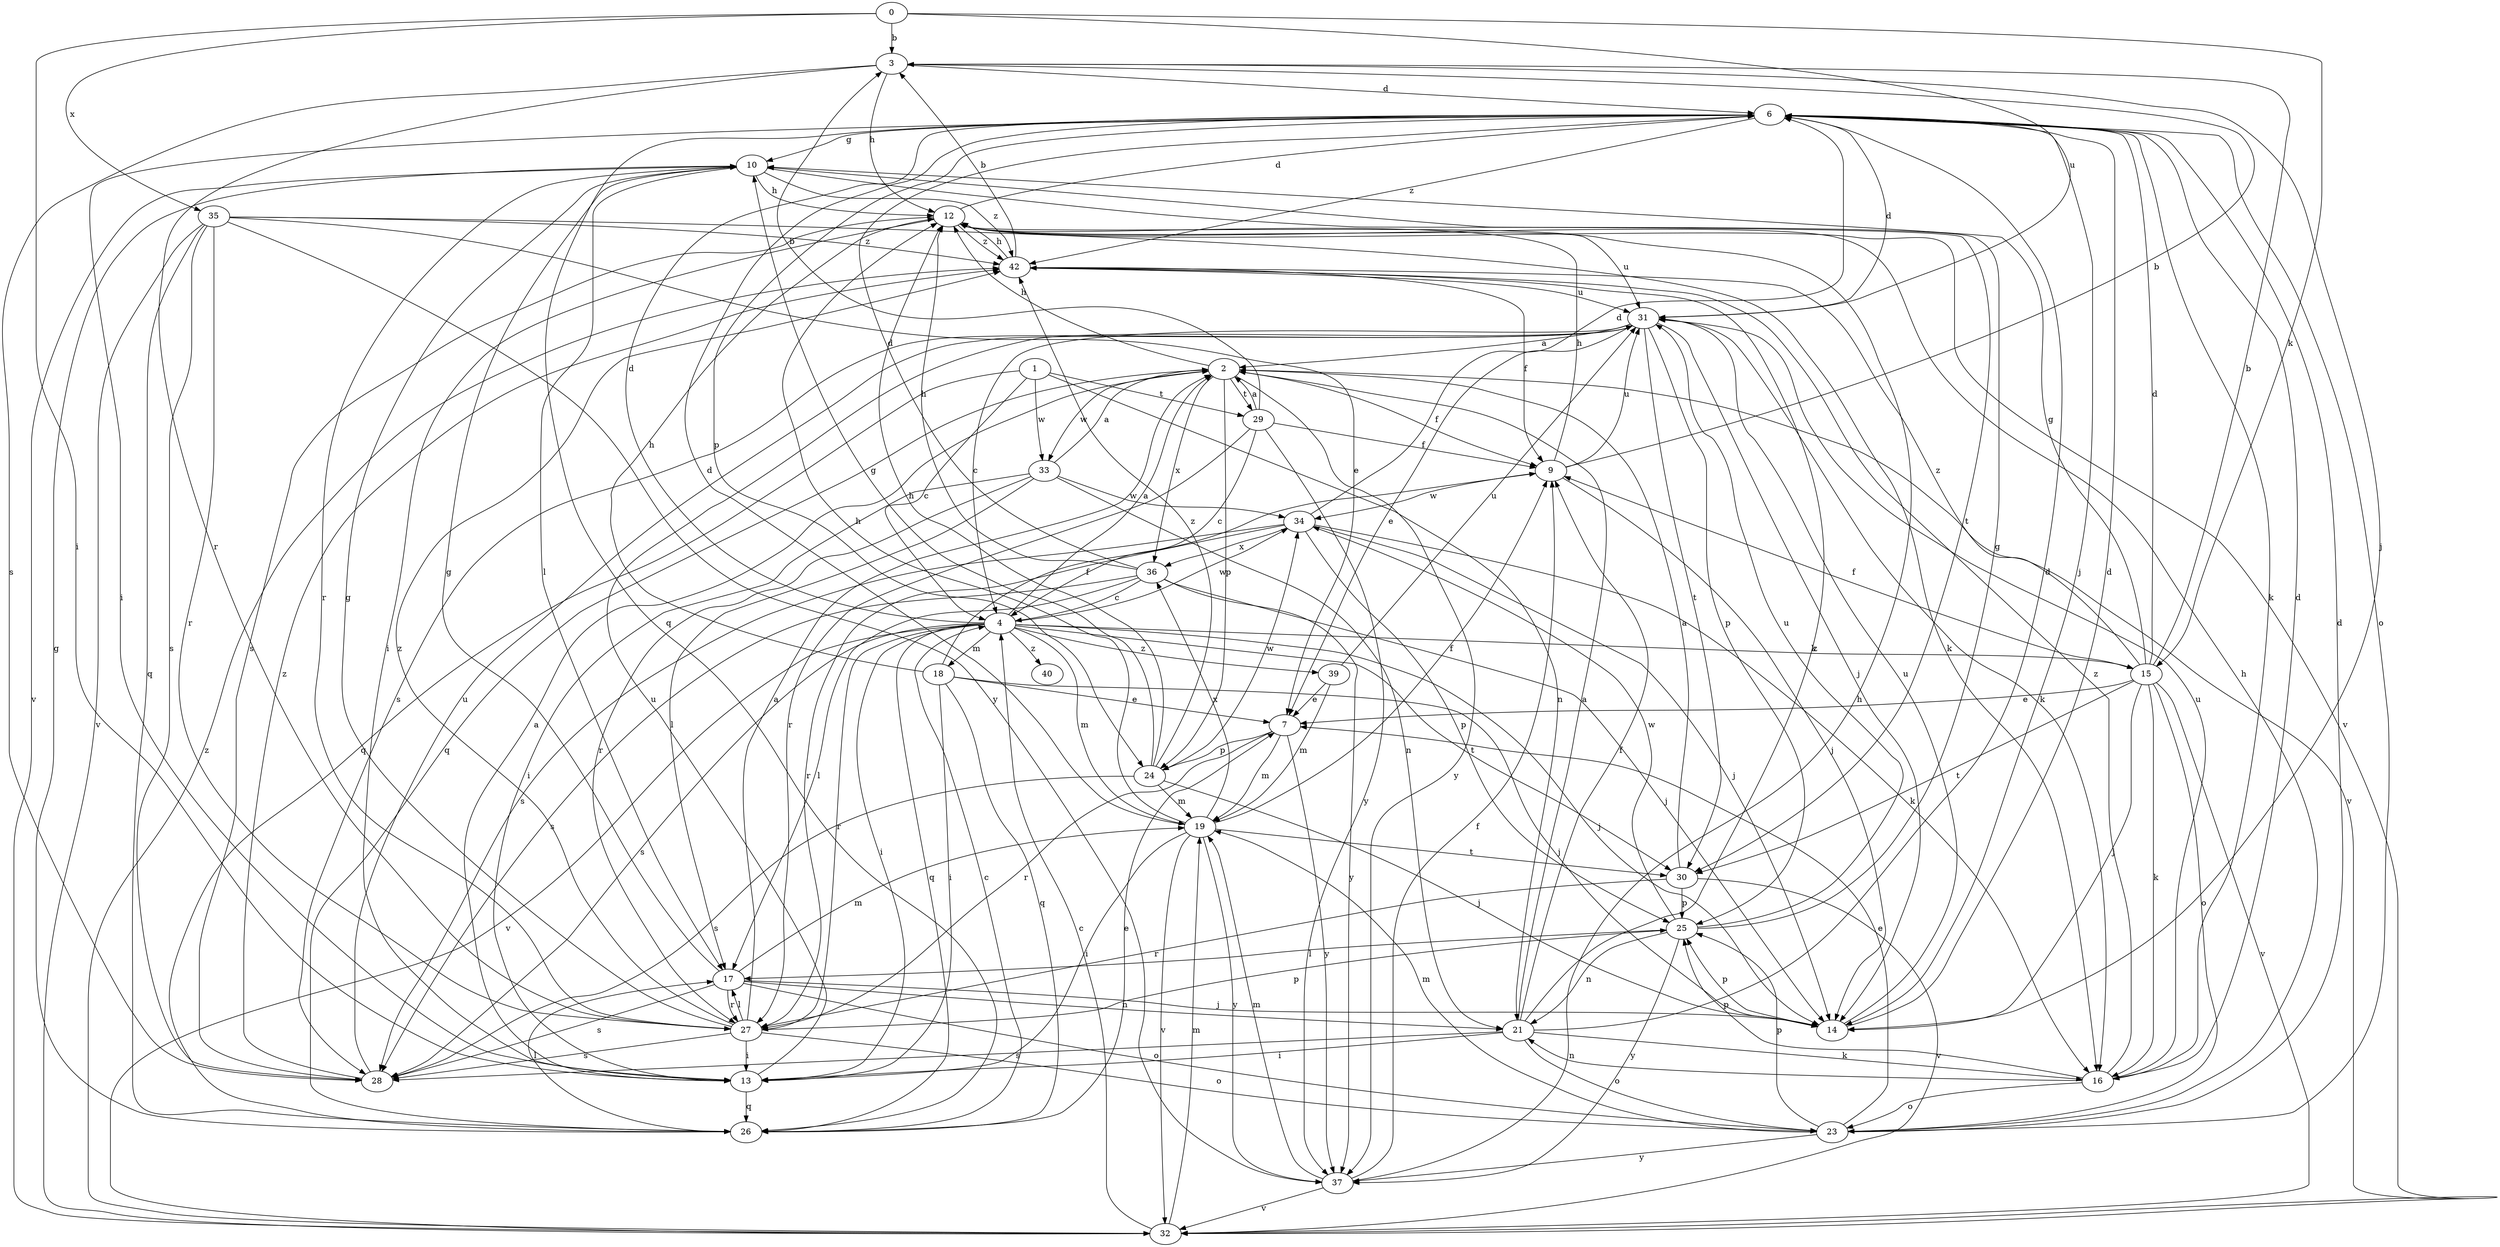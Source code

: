 strict digraph  {
0;
1;
2;
3;
4;
6;
7;
9;
10;
12;
13;
14;
15;
16;
17;
18;
19;
21;
23;
24;
25;
26;
27;
28;
29;
30;
31;
32;
33;
34;
35;
36;
37;
39;
40;
42;
0 -> 3  [label=b];
0 -> 13  [label=i];
0 -> 15  [label=k];
0 -> 31  [label=u];
0 -> 35  [label=x];
1 -> 4  [label=c];
1 -> 21  [label=n];
1 -> 26  [label=q];
1 -> 29  [label=t];
1 -> 33  [label=w];
2 -> 9  [label=f];
2 -> 12  [label=h];
2 -> 24  [label=p];
2 -> 26  [label=q];
2 -> 29  [label=t];
2 -> 32  [label=v];
2 -> 33  [label=w];
2 -> 36  [label=x];
2 -> 37  [label=y];
3 -> 6  [label=d];
3 -> 12  [label=h];
3 -> 14  [label=j];
3 -> 27  [label=r];
3 -> 28  [label=s];
4 -> 2  [label=a];
4 -> 6  [label=d];
4 -> 13  [label=i];
4 -> 14  [label=j];
4 -> 15  [label=k];
4 -> 18  [label=m];
4 -> 19  [label=m];
4 -> 26  [label=q];
4 -> 27  [label=r];
4 -> 28  [label=s];
4 -> 30  [label=t];
4 -> 32  [label=v];
4 -> 34  [label=w];
4 -> 39  [label=z];
4 -> 40  [label=z];
6 -> 10  [label=g];
6 -> 13  [label=i];
6 -> 14  [label=j];
6 -> 16  [label=k];
6 -> 23  [label=o];
6 -> 24  [label=p];
6 -> 26  [label=q];
6 -> 42  [label=z];
7 -> 19  [label=m];
7 -> 24  [label=p];
7 -> 27  [label=r];
7 -> 37  [label=y];
9 -> 3  [label=b];
9 -> 12  [label=h];
9 -> 14  [label=j];
9 -> 31  [label=u];
9 -> 34  [label=w];
10 -> 12  [label=h];
10 -> 17  [label=l];
10 -> 27  [label=r];
10 -> 30  [label=t];
10 -> 32  [label=v];
10 -> 42  [label=z];
12 -> 6  [label=d];
12 -> 13  [label=i];
12 -> 28  [label=s];
12 -> 31  [label=u];
12 -> 32  [label=v];
12 -> 42  [label=z];
13 -> 2  [label=a];
13 -> 26  [label=q];
13 -> 31  [label=u];
14 -> 6  [label=d];
14 -> 25  [label=p];
14 -> 31  [label=u];
15 -> 3  [label=b];
15 -> 6  [label=d];
15 -> 7  [label=e];
15 -> 9  [label=f];
15 -> 10  [label=g];
15 -> 14  [label=j];
15 -> 16  [label=k];
15 -> 23  [label=o];
15 -> 30  [label=t];
15 -> 32  [label=v];
15 -> 42  [label=z];
16 -> 6  [label=d];
16 -> 21  [label=n];
16 -> 23  [label=o];
16 -> 25  [label=p];
16 -> 31  [label=u];
16 -> 42  [label=z];
17 -> 10  [label=g];
17 -> 14  [label=j];
17 -> 19  [label=m];
17 -> 21  [label=n];
17 -> 23  [label=o];
17 -> 27  [label=r];
17 -> 28  [label=s];
18 -> 7  [label=e];
18 -> 9  [label=f];
18 -> 12  [label=h];
18 -> 13  [label=i];
18 -> 14  [label=j];
18 -> 26  [label=q];
19 -> 6  [label=d];
19 -> 9  [label=f];
19 -> 12  [label=h];
19 -> 13  [label=i];
19 -> 30  [label=t];
19 -> 32  [label=v];
19 -> 36  [label=x];
19 -> 37  [label=y];
21 -> 2  [label=a];
21 -> 6  [label=d];
21 -> 9  [label=f];
21 -> 13  [label=i];
21 -> 16  [label=k];
21 -> 23  [label=o];
21 -> 28  [label=s];
21 -> 42  [label=z];
23 -> 6  [label=d];
23 -> 7  [label=e];
23 -> 12  [label=h];
23 -> 19  [label=m];
23 -> 25  [label=p];
23 -> 37  [label=y];
24 -> 10  [label=g];
24 -> 12  [label=h];
24 -> 14  [label=j];
24 -> 19  [label=m];
24 -> 28  [label=s];
24 -> 34  [label=w];
24 -> 42  [label=z];
25 -> 10  [label=g];
25 -> 17  [label=l];
25 -> 21  [label=n];
25 -> 31  [label=u];
25 -> 34  [label=w];
25 -> 37  [label=y];
26 -> 4  [label=c];
26 -> 7  [label=e];
26 -> 10  [label=g];
26 -> 17  [label=l];
27 -> 2  [label=a];
27 -> 10  [label=g];
27 -> 13  [label=i];
27 -> 17  [label=l];
27 -> 23  [label=o];
27 -> 25  [label=p];
27 -> 28  [label=s];
27 -> 42  [label=z];
28 -> 31  [label=u];
28 -> 42  [label=z];
29 -> 2  [label=a];
29 -> 3  [label=b];
29 -> 4  [label=c];
29 -> 9  [label=f];
29 -> 27  [label=r];
29 -> 37  [label=y];
30 -> 2  [label=a];
30 -> 25  [label=p];
30 -> 27  [label=r];
30 -> 32  [label=v];
31 -> 2  [label=a];
31 -> 4  [label=c];
31 -> 6  [label=d];
31 -> 7  [label=e];
31 -> 14  [label=j];
31 -> 16  [label=k];
31 -> 25  [label=p];
31 -> 28  [label=s];
31 -> 30  [label=t];
32 -> 4  [label=c];
32 -> 19  [label=m];
32 -> 42  [label=z];
33 -> 2  [label=a];
33 -> 13  [label=i];
33 -> 17  [label=l];
33 -> 21  [label=n];
33 -> 27  [label=r];
33 -> 34  [label=w];
34 -> 6  [label=d];
34 -> 14  [label=j];
34 -> 16  [label=k];
34 -> 25  [label=p];
34 -> 27  [label=r];
34 -> 28  [label=s];
34 -> 36  [label=x];
35 -> 7  [label=e];
35 -> 16  [label=k];
35 -> 26  [label=q];
35 -> 27  [label=r];
35 -> 28  [label=s];
35 -> 32  [label=v];
35 -> 37  [label=y];
35 -> 42  [label=z];
36 -> 4  [label=c];
36 -> 6  [label=d];
36 -> 12  [label=h];
36 -> 14  [label=j];
36 -> 17  [label=l];
36 -> 28  [label=s];
36 -> 37  [label=y];
37 -> 9  [label=f];
37 -> 12  [label=h];
37 -> 19  [label=m];
37 -> 32  [label=v];
39 -> 7  [label=e];
39 -> 19  [label=m];
39 -> 31  [label=u];
42 -> 3  [label=b];
42 -> 9  [label=f];
42 -> 12  [label=h];
42 -> 31  [label=u];
}
